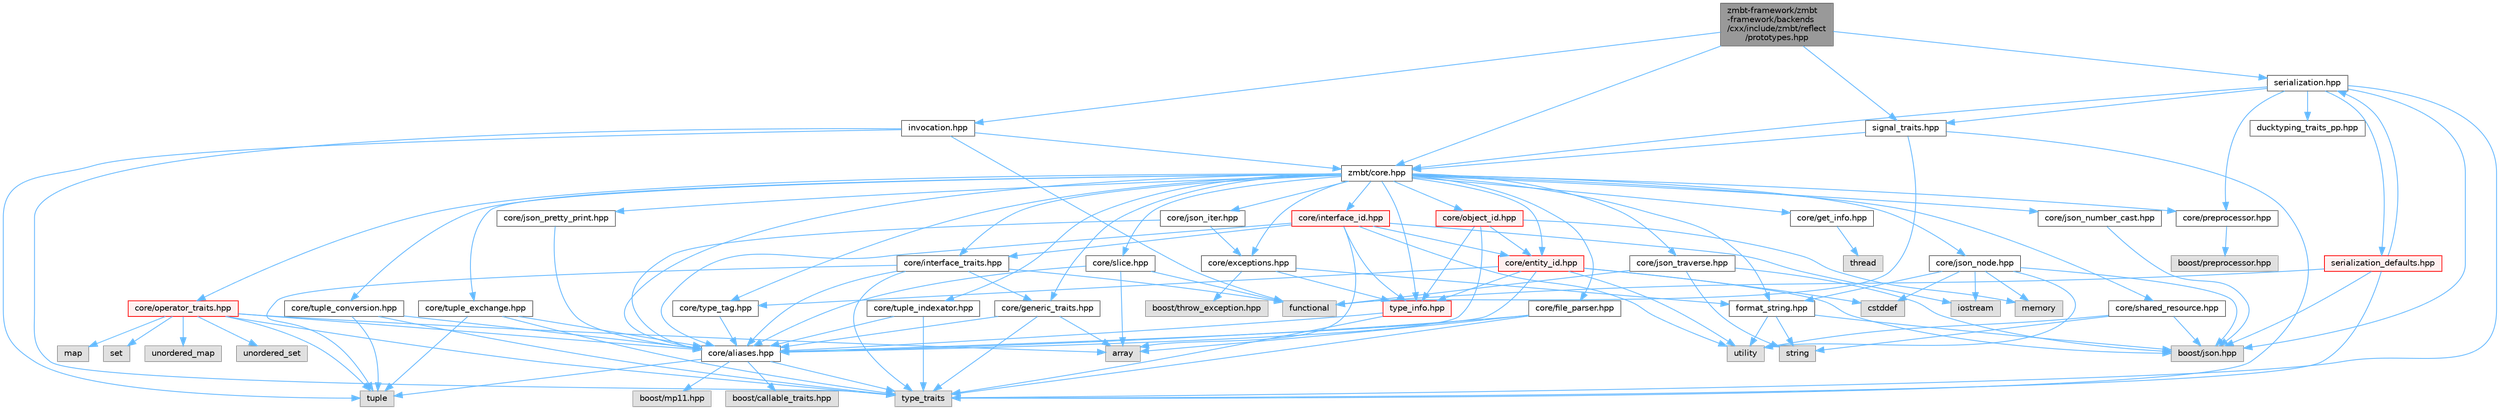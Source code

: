 digraph "zmbt-framework/zmbt-framework/backends/cxx/include/zmbt/reflect/prototypes.hpp"
{
 // LATEX_PDF_SIZE
  bgcolor="transparent";
  edge [fontname=Helvetica,fontsize=10,labelfontname=Helvetica,labelfontsize=10];
  node [fontname=Helvetica,fontsize=10,shape=box,height=0.2,width=0.4];
  Node1 [id="Node000001",label="zmbt-framework/zmbt\l-framework/backends\l/cxx/include/zmbt/reflect\l/prototypes.hpp",height=0.2,width=0.4,color="gray40", fillcolor="grey60", style="filled", fontcolor="black",tooltip=" "];
  Node1 -> Node2 [id="edge1_Node000001_Node000002",color="steelblue1",style="solid",tooltip=" "];
  Node2 [id="Node000002",label="zmbt/core.hpp",height=0.2,width=0.4,color="grey40", fillcolor="white", style="filled",URL="$core_8hpp.html",tooltip=" "];
  Node2 -> Node3 [id="edge2_Node000002_Node000003",color="steelblue1",style="solid",tooltip=" "];
  Node3 [id="Node000003",label="core/aliases.hpp",height=0.2,width=0.4,color="grey40", fillcolor="white", style="filled",URL="$aliases_8hpp.html",tooltip=" "];
  Node3 -> Node4 [id="edge3_Node000003_Node000004",color="steelblue1",style="solid",tooltip=" "];
  Node4 [id="Node000004",label="type_traits",height=0.2,width=0.4,color="grey60", fillcolor="#E0E0E0", style="filled",tooltip=" "];
  Node3 -> Node5 [id="edge4_Node000003_Node000005",color="steelblue1",style="solid",tooltip=" "];
  Node5 [id="Node000005",label="tuple",height=0.2,width=0.4,color="grey60", fillcolor="#E0E0E0", style="filled",tooltip=" "];
  Node3 -> Node6 [id="edge5_Node000003_Node000006",color="steelblue1",style="solid",tooltip=" "];
  Node6 [id="Node000006",label="boost/callable_traits.hpp",height=0.2,width=0.4,color="grey60", fillcolor="#E0E0E0", style="filled",tooltip=" "];
  Node3 -> Node7 [id="edge6_Node000003_Node000007",color="steelblue1",style="solid",tooltip=" "];
  Node7 [id="Node000007",label="boost/mp11.hpp",height=0.2,width=0.4,color="grey60", fillcolor="#E0E0E0", style="filled",tooltip=" "];
  Node2 -> Node8 [id="edge7_Node000002_Node000008",color="steelblue1",style="solid",tooltip=" "];
  Node8 [id="Node000008",label="core/exceptions.hpp",height=0.2,width=0.4,color="grey40", fillcolor="white", style="filled",URL="$core_2exceptions_8hpp.html",tooltip=" "];
  Node8 -> Node9 [id="edge8_Node000008_Node000009",color="steelblue1",style="solid",tooltip=" "];
  Node9 [id="Node000009",label="boost/throw_exception.hpp",height=0.2,width=0.4,color="grey60", fillcolor="#E0E0E0", style="filled",tooltip=" "];
  Node8 -> Node10 [id="edge9_Node000008_Node000010",color="steelblue1",style="solid",tooltip=" "];
  Node10 [id="Node000010",label="format_string.hpp",height=0.2,width=0.4,color="grey40", fillcolor="white", style="filled",URL="$format__string_8hpp.html",tooltip=" "];
  Node10 -> Node11 [id="edge10_Node000010_Node000011",color="steelblue1",style="solid",tooltip=" "];
  Node11 [id="Node000011",label="boost/json.hpp",height=0.2,width=0.4,color="grey60", fillcolor="#E0E0E0", style="filled",tooltip=" "];
  Node10 -> Node12 [id="edge11_Node000010_Node000012",color="steelblue1",style="solid",tooltip=" "];
  Node12 [id="Node000012",label="string",height=0.2,width=0.4,color="grey60", fillcolor="#E0E0E0", style="filled",tooltip=" "];
  Node10 -> Node13 [id="edge12_Node000010_Node000013",color="steelblue1",style="solid",tooltip=" "];
  Node13 [id="Node000013",label="utility",height=0.2,width=0.4,color="grey60", fillcolor="#E0E0E0", style="filled",tooltip=" "];
  Node8 -> Node14 [id="edge13_Node000008_Node000014",color="steelblue1",style="solid",tooltip=" "];
  Node14 [id="Node000014",label="type_info.hpp",height=0.2,width=0.4,color="red", fillcolor="#FFF0F0", style="filled",URL="$type__info_8hpp.html",tooltip=" "];
  Node14 -> Node4 [id="edge14_Node000014_Node000004",color="steelblue1",style="solid",tooltip=" "];
  Node14 -> Node3 [id="edge15_Node000014_Node000003",color="steelblue1",style="solid",tooltip=" "];
  Node2 -> Node16 [id="edge16_Node000002_Node000016",color="steelblue1",style="solid",tooltip=" "];
  Node16 [id="Node000016",label="core/file_parser.hpp",height=0.2,width=0.4,color="grey40", fillcolor="white", style="filled",URL="$file__parser_8hpp.html",tooltip=" "];
  Node16 -> Node17 [id="edge17_Node000016_Node000017",color="steelblue1",style="solid",tooltip=" "];
  Node17 [id="Node000017",label="array",height=0.2,width=0.4,color="grey60", fillcolor="#E0E0E0", style="filled",tooltip=" "];
  Node16 -> Node4 [id="edge18_Node000016_Node000004",color="steelblue1",style="solid",tooltip=" "];
  Node16 -> Node3 [id="edge19_Node000016_Node000003",color="steelblue1",style="solid",tooltip=" "];
  Node2 -> Node10 [id="edge20_Node000002_Node000010",color="steelblue1",style="solid",tooltip=" "];
  Node2 -> Node18 [id="edge21_Node000002_Node000018",color="steelblue1",style="solid",tooltip=" "];
  Node18 [id="Node000018",label="core/generic_traits.hpp",height=0.2,width=0.4,color="grey40", fillcolor="white", style="filled",URL="$generic__traits_8hpp.html",tooltip=" "];
  Node18 -> Node4 [id="edge22_Node000018_Node000004",color="steelblue1",style="solid",tooltip=" "];
  Node18 -> Node17 [id="edge23_Node000018_Node000017",color="steelblue1",style="solid",tooltip=" "];
  Node18 -> Node3 [id="edge24_Node000018_Node000003",color="steelblue1",style="solid",tooltip=" "];
  Node2 -> Node19 [id="edge25_Node000002_Node000019",color="steelblue1",style="solid",tooltip=" "];
  Node19 [id="Node000019",label="core/get_info.hpp",height=0.2,width=0.4,color="grey40", fillcolor="white", style="filled",URL="$get__info_8hpp.html",tooltip=" "];
  Node19 -> Node20 [id="edge26_Node000019_Node000020",color="steelblue1",style="solid",tooltip=" "];
  Node20 [id="Node000020",label="thread",height=0.2,width=0.4,color="grey60", fillcolor="#E0E0E0", style="filled",tooltip=" "];
  Node2 -> Node21 [id="edge27_Node000002_Node000021",color="steelblue1",style="solid",tooltip=" "];
  Node21 [id="Node000021",label="core/interface_traits.hpp",height=0.2,width=0.4,color="grey40", fillcolor="white", style="filled",URL="$interface__traits_8hpp.html",tooltip=" "];
  Node21 -> Node22 [id="edge28_Node000021_Node000022",color="steelblue1",style="solid",tooltip=" "];
  Node22 [id="Node000022",label="functional",height=0.2,width=0.4,color="grey60", fillcolor="#E0E0E0", style="filled",tooltip=" "];
  Node21 -> Node5 [id="edge29_Node000021_Node000005",color="steelblue1",style="solid",tooltip=" "];
  Node21 -> Node4 [id="edge30_Node000021_Node000004",color="steelblue1",style="solid",tooltip=" "];
  Node21 -> Node3 [id="edge31_Node000021_Node000003",color="steelblue1",style="solid",tooltip=" "];
  Node21 -> Node18 [id="edge32_Node000021_Node000018",color="steelblue1",style="solid",tooltip=" "];
  Node2 -> Node23 [id="edge33_Node000002_Node000023",color="steelblue1",style="solid",tooltip=" "];
  Node23 [id="Node000023",label="core/json_iter.hpp",height=0.2,width=0.4,color="grey40", fillcolor="white", style="filled",URL="$json__iter_8hpp.html",tooltip=" "];
  Node23 -> Node3 [id="edge34_Node000023_Node000003",color="steelblue1",style="solid",tooltip=" "];
  Node23 -> Node8 [id="edge35_Node000023_Node000008",color="steelblue1",style="solid",tooltip=" "];
  Node2 -> Node24 [id="edge36_Node000002_Node000024",color="steelblue1",style="solid",tooltip=" "];
  Node24 [id="Node000024",label="core/json_node.hpp",height=0.2,width=0.4,color="grey40", fillcolor="white", style="filled",URL="$json__node_8hpp.html",tooltip=" "];
  Node24 -> Node11 [id="edge37_Node000024_Node000011",color="steelblue1",style="solid",tooltip=" "];
  Node24 -> Node25 [id="edge38_Node000024_Node000025",color="steelblue1",style="solid",tooltip=" "];
  Node25 [id="Node000025",label="cstddef",height=0.2,width=0.4,color="grey60", fillcolor="#E0E0E0", style="filled",tooltip=" "];
  Node24 -> Node26 [id="edge39_Node000024_Node000026",color="steelblue1",style="solid",tooltip=" "];
  Node26 [id="Node000026",label="iostream",height=0.2,width=0.4,color="grey60", fillcolor="#E0E0E0", style="filled",tooltip=" "];
  Node24 -> Node27 [id="edge40_Node000024_Node000027",color="steelblue1",style="solid",tooltip=" "];
  Node27 [id="Node000027",label="memory",height=0.2,width=0.4,color="grey60", fillcolor="#E0E0E0", style="filled",tooltip=" "];
  Node24 -> Node13 [id="edge41_Node000024_Node000013",color="steelblue1",style="solid",tooltip=" "];
  Node24 -> Node10 [id="edge42_Node000024_Node000010",color="steelblue1",style="solid",tooltip=" "];
  Node2 -> Node28 [id="edge43_Node000002_Node000028",color="steelblue1",style="solid",tooltip=" "];
  Node28 [id="Node000028",label="core/json_number_cast.hpp",height=0.2,width=0.4,color="grey40", fillcolor="white", style="filled",URL="$json__number__cast_8hpp.html",tooltip=" "];
  Node28 -> Node11 [id="edge44_Node000028_Node000011",color="steelblue1",style="solid",tooltip=" "];
  Node2 -> Node29 [id="edge45_Node000002_Node000029",color="steelblue1",style="solid",tooltip=" "];
  Node29 [id="Node000029",label="core/json_traverse.hpp",height=0.2,width=0.4,color="grey40", fillcolor="white", style="filled",URL="$json__traverse_8hpp.html",tooltip=" "];
  Node29 -> Node22 [id="edge46_Node000029_Node000022",color="steelblue1",style="solid",tooltip=" "];
  Node29 -> Node12 [id="edge47_Node000029_Node000012",color="steelblue1",style="solid",tooltip=" "];
  Node29 -> Node11 [id="edge48_Node000029_Node000011",color="steelblue1",style="solid",tooltip=" "];
  Node2 -> Node30 [id="edge49_Node000002_Node000030",color="steelblue1",style="solid",tooltip=" "];
  Node30 [id="Node000030",label="core/json_pretty_print.hpp",height=0.2,width=0.4,color="grey40", fillcolor="white", style="filled",URL="$json__pretty__print_8hpp.html",tooltip=" "];
  Node30 -> Node3 [id="edge50_Node000030_Node000003",color="steelblue1",style="solid",tooltip=" "];
  Node2 -> Node31 [id="edge51_Node000002_Node000031",color="steelblue1",style="solid",tooltip=" "];
  Node31 [id="Node000031",label="core/slice.hpp",height=0.2,width=0.4,color="grey40", fillcolor="white", style="filled",URL="$slice_8hpp.html",tooltip=" "];
  Node31 -> Node17 [id="edge52_Node000031_Node000017",color="steelblue1",style="solid",tooltip=" "];
  Node31 -> Node22 [id="edge53_Node000031_Node000022",color="steelblue1",style="solid",tooltip=" "];
  Node31 -> Node3 [id="edge54_Node000031_Node000003",color="steelblue1",style="solid",tooltip=" "];
  Node2 -> Node32 [id="edge55_Node000002_Node000032",color="steelblue1",style="solid",tooltip=" "];
  Node32 [id="Node000032",label="core/preprocessor.hpp",height=0.2,width=0.4,color="grey40", fillcolor="white", style="filled",URL="$preprocessor_8hpp.html",tooltip="type traits to check serialization compatibility"];
  Node32 -> Node33 [id="edge56_Node000032_Node000033",color="steelblue1",style="solid",tooltip=" "];
  Node33 [id="Node000033",label="boost/preprocessor.hpp",height=0.2,width=0.4,color="grey60", fillcolor="#E0E0E0", style="filled",tooltip=" "];
  Node2 -> Node34 [id="edge57_Node000002_Node000034",color="steelblue1",style="solid",tooltip=" "];
  Node34 [id="Node000034",label="core/operator_traits.hpp",height=0.2,width=0.4,color="red", fillcolor="#FFF0F0", style="filled",URL="$operator__traits_8hpp.html",tooltip=" "];
  Node34 -> Node17 [id="edge58_Node000034_Node000017",color="steelblue1",style="solid",tooltip=" "];
  Node34 -> Node35 [id="edge59_Node000034_Node000035",color="steelblue1",style="solid",tooltip=" "];
  Node35 [id="Node000035",label="map",height=0.2,width=0.4,color="grey60", fillcolor="#E0E0E0", style="filled",tooltip=" "];
  Node34 -> Node36 [id="edge60_Node000034_Node000036",color="steelblue1",style="solid",tooltip=" "];
  Node36 [id="Node000036",label="set",height=0.2,width=0.4,color="grey60", fillcolor="#E0E0E0", style="filled",tooltip=" "];
  Node34 -> Node4 [id="edge61_Node000034_Node000004",color="steelblue1",style="solid",tooltip=" "];
  Node34 -> Node5 [id="edge62_Node000034_Node000005",color="steelblue1",style="solid",tooltip=" "];
  Node34 -> Node37 [id="edge63_Node000034_Node000037",color="steelblue1",style="solid",tooltip=" "];
  Node37 [id="Node000037",label="unordered_map",height=0.2,width=0.4,color="grey60", fillcolor="#E0E0E0", style="filled",tooltip=" "];
  Node34 -> Node38 [id="edge64_Node000034_Node000038",color="steelblue1",style="solid",tooltip=" "];
  Node38 [id="Node000038",label="unordered_set",height=0.2,width=0.4,color="grey60", fillcolor="#E0E0E0", style="filled",tooltip=" "];
  Node34 -> Node3 [id="edge65_Node000034_Node000003",color="steelblue1",style="solid",tooltip=" "];
  Node2 -> Node41 [id="edge66_Node000002_Node000041",color="steelblue1",style="solid",tooltip=" "];
  Node41 [id="Node000041",label="core/shared_resource.hpp",height=0.2,width=0.4,color="grey40", fillcolor="white", style="filled",URL="$shared__resource_8hpp.html",tooltip=" "];
  Node41 -> Node11 [id="edge67_Node000041_Node000011",color="steelblue1",style="solid",tooltip=" "];
  Node41 -> Node12 [id="edge68_Node000041_Node000012",color="steelblue1",style="solid",tooltip=" "];
  Node41 -> Node13 [id="edge69_Node000041_Node000013",color="steelblue1",style="solid",tooltip=" "];
  Node2 -> Node42 [id="edge70_Node000002_Node000042",color="steelblue1",style="solid",tooltip=" "];
  Node42 [id="Node000042",label="core/tuple_conversion.hpp",height=0.2,width=0.4,color="grey40", fillcolor="white", style="filled",URL="$tuple__conversion_8hpp.html",tooltip=" "];
  Node42 -> Node5 [id="edge71_Node000042_Node000005",color="steelblue1",style="solid",tooltip=" "];
  Node42 -> Node4 [id="edge72_Node000042_Node000004",color="steelblue1",style="solid",tooltip=" "];
  Node42 -> Node3 [id="edge73_Node000042_Node000003",color="steelblue1",style="solid",tooltip=" "];
  Node2 -> Node43 [id="edge74_Node000002_Node000043",color="steelblue1",style="solid",tooltip=" "];
  Node43 [id="Node000043",label="core/tuple_exchange.hpp",height=0.2,width=0.4,color="grey40", fillcolor="white", style="filled",URL="$tuple__exchange_8hpp.html",tooltip=" "];
  Node43 -> Node5 [id="edge75_Node000043_Node000005",color="steelblue1",style="solid",tooltip=" "];
  Node43 -> Node4 [id="edge76_Node000043_Node000004",color="steelblue1",style="solid",tooltip=" "];
  Node43 -> Node3 [id="edge77_Node000043_Node000003",color="steelblue1",style="solid",tooltip=" "];
  Node2 -> Node44 [id="edge78_Node000002_Node000044",color="steelblue1",style="solid",tooltip=" "];
  Node44 [id="Node000044",label="core/tuple_indexator.hpp",height=0.2,width=0.4,color="grey40", fillcolor="white", style="filled",URL="$tuple__indexator_8hpp.html",tooltip=" "];
  Node44 -> Node4 [id="edge79_Node000044_Node000004",color="steelblue1",style="solid",tooltip=" "];
  Node44 -> Node3 [id="edge80_Node000044_Node000003",color="steelblue1",style="solid",tooltip=" "];
  Node2 -> Node14 [id="edge81_Node000002_Node000014",color="steelblue1",style="solid",tooltip=" "];
  Node2 -> Node45 [id="edge82_Node000002_Node000045",color="steelblue1",style="solid",tooltip=" "];
  Node45 [id="Node000045",label="core/type_tag.hpp",height=0.2,width=0.4,color="grey40", fillcolor="white", style="filled",URL="$type__tag_8hpp.html",tooltip=" "];
  Node45 -> Node3 [id="edge83_Node000045_Node000003",color="steelblue1",style="solid",tooltip=" "];
  Node2 -> Node46 [id="edge84_Node000002_Node000046",color="steelblue1",style="solid",tooltip=" "];
  Node46 [id="Node000046",label="core/entity_id.hpp",height=0.2,width=0.4,color="red", fillcolor="#FFF0F0", style="filled",URL="$entity__id_8hpp.html",tooltip=" "];
  Node46 -> Node25 [id="edge85_Node000046_Node000025",color="steelblue1",style="solid",tooltip=" "];
  Node46 -> Node13 [id="edge86_Node000046_Node000013",color="steelblue1",style="solid",tooltip=" "];
  Node46 -> Node11 [id="edge87_Node000046_Node000011",color="steelblue1",style="solid",tooltip=" "];
  Node46 -> Node3 [id="edge88_Node000046_Node000003",color="steelblue1",style="solid",tooltip=" "];
  Node46 -> Node45 [id="edge89_Node000046_Node000045",color="steelblue1",style="solid",tooltip=" "];
  Node46 -> Node14 [id="edge90_Node000046_Node000014",color="steelblue1",style="solid",tooltip=" "];
  Node2 -> Node49 [id="edge91_Node000002_Node000049",color="steelblue1",style="solid",tooltip=" "];
  Node49 [id="Node000049",label="core/interface_id.hpp",height=0.2,width=0.4,color="red", fillcolor="#FFF0F0", style="filled",URL="$interface__id_8hpp.html",tooltip=" "];
  Node49 -> Node26 [id="edge92_Node000049_Node000026",color="steelblue1",style="solid",tooltip=" "];
  Node49 -> Node17 [id="edge93_Node000049_Node000017",color="steelblue1",style="solid",tooltip=" "];
  Node49 -> Node13 [id="edge94_Node000049_Node000013",color="steelblue1",style="solid",tooltip=" "];
  Node49 -> Node3 [id="edge95_Node000049_Node000003",color="steelblue1",style="solid",tooltip=" "];
  Node49 -> Node46 [id="edge96_Node000049_Node000046",color="steelblue1",style="solid",tooltip=" "];
  Node49 -> Node21 [id="edge97_Node000049_Node000021",color="steelblue1",style="solid",tooltip=" "];
  Node49 -> Node14 [id="edge98_Node000049_Node000014",color="steelblue1",style="solid",tooltip=" "];
  Node2 -> Node53 [id="edge99_Node000002_Node000053",color="steelblue1",style="solid",tooltip=" "];
  Node53 [id="Node000053",label="core/object_id.hpp",height=0.2,width=0.4,color="red", fillcolor="#FFF0F0", style="filled",URL="$object__id_8hpp.html",tooltip=" "];
  Node53 -> Node27 [id="edge100_Node000053_Node000027",color="steelblue1",style="solid",tooltip=" "];
  Node53 -> Node3 [id="edge101_Node000053_Node000003",color="steelblue1",style="solid",tooltip=" "];
  Node53 -> Node46 [id="edge102_Node000053_Node000046",color="steelblue1",style="solid",tooltip=" "];
  Node53 -> Node14 [id="edge103_Node000053_Node000014",color="steelblue1",style="solid",tooltip=" "];
  Node1 -> Node54 [id="edge104_Node000001_Node000054",color="steelblue1",style="solid",tooltip=" "];
  Node54 [id="Node000054",label="signal_traits.hpp",height=0.2,width=0.4,color="grey40", fillcolor="white", style="filled",URL="$signal__traits_8hpp.html",tooltip=" "];
  Node54 -> Node22 [id="edge105_Node000054_Node000022",color="steelblue1",style="solid",tooltip=" "];
  Node54 -> Node4 [id="edge106_Node000054_Node000004",color="steelblue1",style="solid",tooltip=" "];
  Node54 -> Node2 [id="edge107_Node000054_Node000002",color="steelblue1",style="solid",tooltip=" "];
  Node1 -> Node55 [id="edge108_Node000001_Node000055",color="steelblue1",style="solid",tooltip=" "];
  Node55 [id="Node000055",label="serialization.hpp",height=0.2,width=0.4,color="grey40", fillcolor="white", style="filled",URL="$serialization_8hpp.html",tooltip=" "];
  Node55 -> Node4 [id="edge109_Node000055_Node000004",color="steelblue1",style="solid",tooltip=" "];
  Node55 -> Node11 [id="edge110_Node000055_Node000011",color="steelblue1",style="solid",tooltip=" "];
  Node55 -> Node32 [id="edge111_Node000055_Node000032",color="steelblue1",style="solid",tooltip=" "];
  Node55 -> Node2 [id="edge112_Node000055_Node000002",color="steelblue1",style="solid",tooltip=" "];
  Node55 -> Node56 [id="edge113_Node000055_Node000056",color="steelblue1",style="solid",tooltip=" "];
  Node56 [id="Node000056",label="ducktyping_traits_pp.hpp",height=0.2,width=0.4,color="grey40", fillcolor="white", style="filled",URL="$ducktyping__traits__pp_8hpp.html",tooltip=" "];
  Node55 -> Node54 [id="edge114_Node000055_Node000054",color="steelblue1",style="solid",tooltip=" "];
  Node55 -> Node57 [id="edge115_Node000055_Node000057",color="steelblue1",style="solid",tooltip=" "];
  Node57 [id="Node000057",label="serialization_defaults.hpp",height=0.2,width=0.4,color="red", fillcolor="#FFF0F0", style="filled",URL="$serialization__defaults_8hpp.html",tooltip=" "];
  Node57 -> Node22 [id="edge116_Node000057_Node000022",color="steelblue1",style="solid",tooltip=" "];
  Node57 -> Node4 [id="edge117_Node000057_Node000004",color="steelblue1",style="solid",tooltip=" "];
  Node57 -> Node11 [id="edge118_Node000057_Node000011",color="steelblue1",style="solid",tooltip=" "];
  Node57 -> Node55 [id="edge119_Node000057_Node000055",color="steelblue1",style="solid",tooltip=" "];
  Node1 -> Node60 [id="edge120_Node000001_Node000060",color="steelblue1",style="solid",tooltip=" "];
  Node60 [id="Node000060",label="invocation.hpp",height=0.2,width=0.4,color="grey40", fillcolor="white", style="filled",URL="$invocation_8hpp.html",tooltip=" "];
  Node60 -> Node22 [id="edge121_Node000060_Node000022",color="steelblue1",style="solid",tooltip=" "];
  Node60 -> Node5 [id="edge122_Node000060_Node000005",color="steelblue1",style="solid",tooltip=" "];
  Node60 -> Node4 [id="edge123_Node000060_Node000004",color="steelblue1",style="solid",tooltip=" "];
  Node60 -> Node2 [id="edge124_Node000060_Node000002",color="steelblue1",style="solid",tooltip=" "];
}
